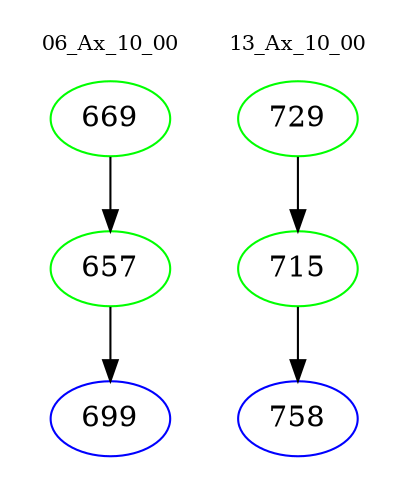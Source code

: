 digraph{
subgraph cluster_0 {
color = white
label = "06_Ax_10_00";
fontsize=10;
T0_669 [label="669", color="green"]
T0_669 -> T0_657 [color="black"]
T0_657 [label="657", color="green"]
T0_657 -> T0_699 [color="black"]
T0_699 [label="699", color="blue"]
}
subgraph cluster_1 {
color = white
label = "13_Ax_10_00";
fontsize=10;
T1_729 [label="729", color="green"]
T1_729 -> T1_715 [color="black"]
T1_715 [label="715", color="green"]
T1_715 -> T1_758 [color="black"]
T1_758 [label="758", color="blue"]
}
}
